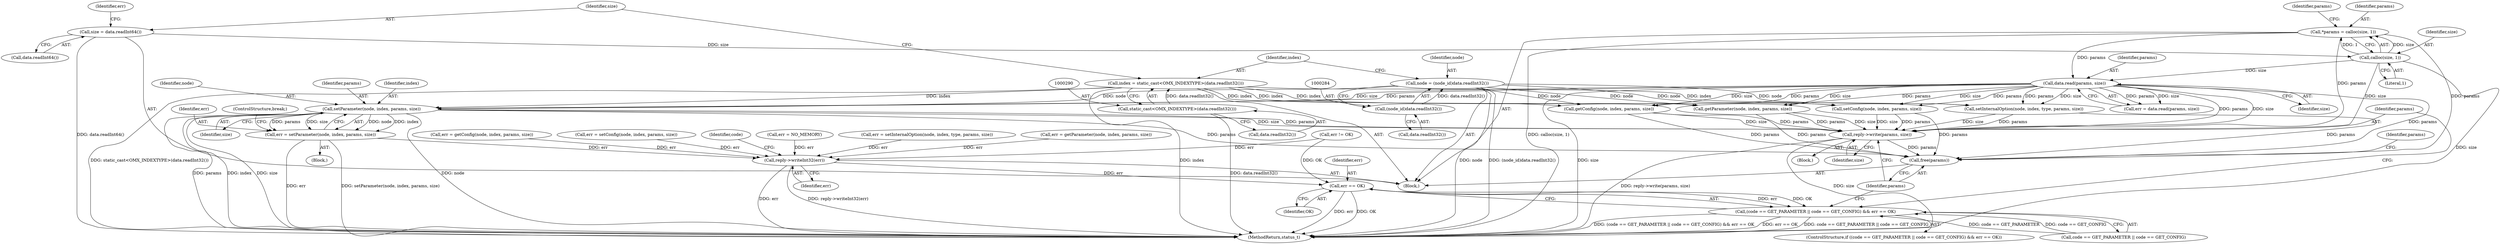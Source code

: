 digraph "0_Android_295c883fe3105b19bcd0f9e07d54c6b589fc5bff@pointer" {
"1000339" [label="(Call,setParameter(node, index, params, size))"];
"1000281" [label="(Call,node = (node_id)data.readInt32())"];
"1000283" [label="(Call,(node_id)data.readInt32())"];
"1000287" [label="(Call,index = static_cast<OMX_INDEXTYPE>(data.readInt32()))"];
"1000289" [label="(Call,static_cast<OMX_INDEXTYPE>(data.readInt32()))"];
"1000311" [label="(Call,data.read(params, size))"];
"1000301" [label="(Call,*params = calloc(size, 1))"];
"1000303" [label="(Call,calloc(size, 1))"];
"1000293" [label="(Call,size = data.readInt64())"];
"1000337" [label="(Call,err = setParameter(node, index, params, size))"];
"1000382" [label="(Call,reply->writeInt32(err))"];
"1000393" [label="(Call,err == OK)"];
"1000385" [label="(Call,(code == GET_PARAMETER || code == GET_CONFIG) && err == OK)"];
"1000397" [label="(Call,reply->write(params, size))"];
"1000400" [label="(Call,free(params))"];
"1000282" [label="(Identifier,node)"];
"1000371" [label="(Call,err = setInternalOption(node, index, type, params, size))"];
"1000287" [label="(Call,index = static_cast<OMX_INDEXTYPE>(data.readInt32()))"];
"1000399" [label="(Identifier,size)"];
"1000315" [label="(Call,err != OK)"];
"1000309" [label="(Call,err = data.read(params, size))"];
"1001214" [label="(MethodReturn,status_t)"];
"1000403" [label="(Identifier,params)"];
"1000340" [label="(Identifier,node)"];
"1000401" [label="(Identifier,params)"];
"1000275" [label="(Block,)"];
"1000330" [label="(Call,getParameter(node, index, params, size))"];
"1000373" [label="(Call,setInternalOption(node, index, type, params, size))"];
"1000294" [label="(Identifier,size)"];
"1000302" [label="(Identifier,params)"];
"1000394" [label="(Identifier,err)"];
"1000293" [label="(Call,size = data.readInt64())"];
"1000342" [label="(Identifier,params)"];
"1000301" [label="(Call,*params = calloc(size, 1))"];
"1000298" [label="(Identifier,err)"];
"1000328" [label="(Call,err = getParameter(node, index, params, size))"];
"1000346" [label="(Call,err = getConfig(node, index, params, size))"];
"1000395" [label="(Identifier,OK)"];
"1000398" [label="(Identifier,params)"];
"1000397" [label="(Call,reply->write(params, size))"];
"1000307" [label="(Identifier,params)"];
"1000311" [label="(Call,data.read(params, size))"];
"1000357" [label="(Call,setConfig(node, index, params, size))"];
"1000355" [label="(Call,err = setConfig(node, index, params, size))"];
"1000313" [label="(Identifier,size)"];
"1000383" [label="(Identifier,err)"];
"1000348" [label="(Call,getConfig(node, index, params, size))"];
"1000285" [label="(Call,data.readInt32())"];
"1000288" [label="(Identifier,index)"];
"1000337" [label="(Call,err = setParameter(node, index, params, size))"];
"1000281" [label="(Call,node = (node_id)data.readInt32())"];
"1000305" [label="(Literal,1)"];
"1000295" [label="(Call,data.readInt64())"];
"1000388" [label="(Identifier,code)"];
"1000289" [label="(Call,static_cast<OMX_INDEXTYPE>(data.readInt32()))"];
"1000326" [label="(Block,)"];
"1000382" [label="(Call,reply->writeInt32(err))"];
"1000396" [label="(Block,)"];
"1000386" [label="(Call,code == GET_PARAMETER || code == GET_CONFIG)"];
"1000341" [label="(Identifier,index)"];
"1000291" [label="(Call,data.readInt32())"];
"1000384" [label="(ControlStructure,if ((code == GET_PARAMETER || code == GET_CONFIG) && err == OK))"];
"1000385" [label="(Call,(code == GET_PARAMETER || code == GET_CONFIG) && err == OK)"];
"1000343" [label="(Identifier,size)"];
"1000303" [label="(Call,calloc(size, 1))"];
"1000304" [label="(Identifier,size)"];
"1000393" [label="(Call,err == OK)"];
"1000283" [label="(Call,(node_id)data.readInt32())"];
"1000400" [label="(Call,free(params))"];
"1000338" [label="(Identifier,err)"];
"1000297" [label="(Call,err = NO_MEMORY)"];
"1000312" [label="(Identifier,params)"];
"1000344" [label="(ControlStructure,break;)"];
"1000339" [label="(Call,setParameter(node, index, params, size))"];
"1000339" -> "1000337"  [label="AST: "];
"1000339" -> "1000343"  [label="CFG: "];
"1000340" -> "1000339"  [label="AST: "];
"1000341" -> "1000339"  [label="AST: "];
"1000342" -> "1000339"  [label="AST: "];
"1000343" -> "1000339"  [label="AST: "];
"1000337" -> "1000339"  [label="CFG: "];
"1000339" -> "1001214"  [label="DDG: size"];
"1000339" -> "1001214"  [label="DDG: params"];
"1000339" -> "1001214"  [label="DDG: node"];
"1000339" -> "1001214"  [label="DDG: index"];
"1000339" -> "1000337"  [label="DDG: node"];
"1000339" -> "1000337"  [label="DDG: index"];
"1000339" -> "1000337"  [label="DDG: params"];
"1000339" -> "1000337"  [label="DDG: size"];
"1000281" -> "1000339"  [label="DDG: node"];
"1000287" -> "1000339"  [label="DDG: index"];
"1000311" -> "1000339"  [label="DDG: params"];
"1000311" -> "1000339"  [label="DDG: size"];
"1000339" -> "1000397"  [label="DDG: params"];
"1000339" -> "1000397"  [label="DDG: size"];
"1000339" -> "1000400"  [label="DDG: params"];
"1000281" -> "1000275"  [label="AST: "];
"1000281" -> "1000283"  [label="CFG: "];
"1000282" -> "1000281"  [label="AST: "];
"1000283" -> "1000281"  [label="AST: "];
"1000288" -> "1000281"  [label="CFG: "];
"1000281" -> "1001214"  [label="DDG: node"];
"1000281" -> "1001214"  [label="DDG: (node_id)data.readInt32()"];
"1000283" -> "1000281"  [label="DDG: data.readInt32()"];
"1000281" -> "1000330"  [label="DDG: node"];
"1000281" -> "1000348"  [label="DDG: node"];
"1000281" -> "1000357"  [label="DDG: node"];
"1000281" -> "1000373"  [label="DDG: node"];
"1000283" -> "1000285"  [label="CFG: "];
"1000284" -> "1000283"  [label="AST: "];
"1000285" -> "1000283"  [label="AST: "];
"1000287" -> "1000275"  [label="AST: "];
"1000287" -> "1000289"  [label="CFG: "];
"1000288" -> "1000287"  [label="AST: "];
"1000289" -> "1000287"  [label="AST: "];
"1000294" -> "1000287"  [label="CFG: "];
"1000287" -> "1001214"  [label="DDG: static_cast<OMX_INDEXTYPE>(data.readInt32())"];
"1000287" -> "1001214"  [label="DDG: index"];
"1000289" -> "1000287"  [label="DDG: data.readInt32()"];
"1000287" -> "1000330"  [label="DDG: index"];
"1000287" -> "1000348"  [label="DDG: index"];
"1000287" -> "1000357"  [label="DDG: index"];
"1000287" -> "1000373"  [label="DDG: index"];
"1000289" -> "1000291"  [label="CFG: "];
"1000290" -> "1000289"  [label="AST: "];
"1000291" -> "1000289"  [label="AST: "];
"1000289" -> "1001214"  [label="DDG: data.readInt32()"];
"1000311" -> "1000309"  [label="AST: "];
"1000311" -> "1000313"  [label="CFG: "];
"1000312" -> "1000311"  [label="AST: "];
"1000313" -> "1000311"  [label="AST: "];
"1000309" -> "1000311"  [label="CFG: "];
"1000311" -> "1001214"  [label="DDG: size"];
"1000311" -> "1000309"  [label="DDG: params"];
"1000311" -> "1000309"  [label="DDG: size"];
"1000301" -> "1000311"  [label="DDG: params"];
"1000303" -> "1000311"  [label="DDG: size"];
"1000311" -> "1000330"  [label="DDG: params"];
"1000311" -> "1000330"  [label="DDG: size"];
"1000311" -> "1000348"  [label="DDG: params"];
"1000311" -> "1000348"  [label="DDG: size"];
"1000311" -> "1000357"  [label="DDG: params"];
"1000311" -> "1000357"  [label="DDG: size"];
"1000311" -> "1000373"  [label="DDG: params"];
"1000311" -> "1000373"  [label="DDG: size"];
"1000311" -> "1000397"  [label="DDG: params"];
"1000311" -> "1000397"  [label="DDG: size"];
"1000311" -> "1000400"  [label="DDG: params"];
"1000301" -> "1000275"  [label="AST: "];
"1000301" -> "1000303"  [label="CFG: "];
"1000302" -> "1000301"  [label="AST: "];
"1000303" -> "1000301"  [label="AST: "];
"1000307" -> "1000301"  [label="CFG: "];
"1000301" -> "1001214"  [label="DDG: calloc(size, 1)"];
"1000303" -> "1000301"  [label="DDG: size"];
"1000303" -> "1000301"  [label="DDG: 1"];
"1000301" -> "1000397"  [label="DDG: params"];
"1000301" -> "1000400"  [label="DDG: params"];
"1000303" -> "1000305"  [label="CFG: "];
"1000304" -> "1000303"  [label="AST: "];
"1000305" -> "1000303"  [label="AST: "];
"1000303" -> "1001214"  [label="DDG: size"];
"1000293" -> "1000303"  [label="DDG: size"];
"1000303" -> "1000397"  [label="DDG: size"];
"1000293" -> "1000275"  [label="AST: "];
"1000293" -> "1000295"  [label="CFG: "];
"1000294" -> "1000293"  [label="AST: "];
"1000295" -> "1000293"  [label="AST: "];
"1000298" -> "1000293"  [label="CFG: "];
"1000293" -> "1001214"  [label="DDG: data.readInt64()"];
"1000337" -> "1000326"  [label="AST: "];
"1000338" -> "1000337"  [label="AST: "];
"1000344" -> "1000337"  [label="CFG: "];
"1000337" -> "1001214"  [label="DDG: setParameter(node, index, params, size)"];
"1000337" -> "1001214"  [label="DDG: err"];
"1000337" -> "1000382"  [label="DDG: err"];
"1000382" -> "1000275"  [label="AST: "];
"1000382" -> "1000383"  [label="CFG: "];
"1000383" -> "1000382"  [label="AST: "];
"1000388" -> "1000382"  [label="CFG: "];
"1000382" -> "1001214"  [label="DDG: err"];
"1000382" -> "1001214"  [label="DDG: reply->writeInt32(err)"];
"1000315" -> "1000382"  [label="DDG: err"];
"1000328" -> "1000382"  [label="DDG: err"];
"1000371" -> "1000382"  [label="DDG: err"];
"1000355" -> "1000382"  [label="DDG: err"];
"1000297" -> "1000382"  [label="DDG: err"];
"1000346" -> "1000382"  [label="DDG: err"];
"1000382" -> "1000393"  [label="DDG: err"];
"1000393" -> "1000385"  [label="AST: "];
"1000393" -> "1000395"  [label="CFG: "];
"1000394" -> "1000393"  [label="AST: "];
"1000395" -> "1000393"  [label="AST: "];
"1000385" -> "1000393"  [label="CFG: "];
"1000393" -> "1001214"  [label="DDG: err"];
"1000393" -> "1001214"  [label="DDG: OK"];
"1000393" -> "1000385"  [label="DDG: err"];
"1000393" -> "1000385"  [label="DDG: OK"];
"1000315" -> "1000393"  [label="DDG: OK"];
"1000385" -> "1000384"  [label="AST: "];
"1000385" -> "1000386"  [label="CFG: "];
"1000386" -> "1000385"  [label="AST: "];
"1000398" -> "1000385"  [label="CFG: "];
"1000401" -> "1000385"  [label="CFG: "];
"1000385" -> "1001214"  [label="DDG: err == OK"];
"1000385" -> "1001214"  [label="DDG: code == GET_PARAMETER || code == GET_CONFIG"];
"1000385" -> "1001214"  [label="DDG: (code == GET_PARAMETER || code == GET_CONFIG) && err == OK"];
"1000386" -> "1000385"  [label="DDG: code == GET_PARAMETER"];
"1000386" -> "1000385"  [label="DDG: code == GET_CONFIG"];
"1000397" -> "1000396"  [label="AST: "];
"1000397" -> "1000399"  [label="CFG: "];
"1000398" -> "1000397"  [label="AST: "];
"1000399" -> "1000397"  [label="AST: "];
"1000401" -> "1000397"  [label="CFG: "];
"1000397" -> "1001214"  [label="DDG: reply->write(params, size)"];
"1000397" -> "1001214"  [label="DDG: size"];
"1000348" -> "1000397"  [label="DDG: params"];
"1000348" -> "1000397"  [label="DDG: size"];
"1000357" -> "1000397"  [label="DDG: params"];
"1000357" -> "1000397"  [label="DDG: size"];
"1000373" -> "1000397"  [label="DDG: params"];
"1000373" -> "1000397"  [label="DDG: size"];
"1000330" -> "1000397"  [label="DDG: params"];
"1000330" -> "1000397"  [label="DDG: size"];
"1000397" -> "1000400"  [label="DDG: params"];
"1000400" -> "1000275"  [label="AST: "];
"1000400" -> "1000401"  [label="CFG: "];
"1000401" -> "1000400"  [label="AST: "];
"1000403" -> "1000400"  [label="CFG: "];
"1000348" -> "1000400"  [label="DDG: params"];
"1000357" -> "1000400"  [label="DDG: params"];
"1000373" -> "1000400"  [label="DDG: params"];
"1000330" -> "1000400"  [label="DDG: params"];
}

